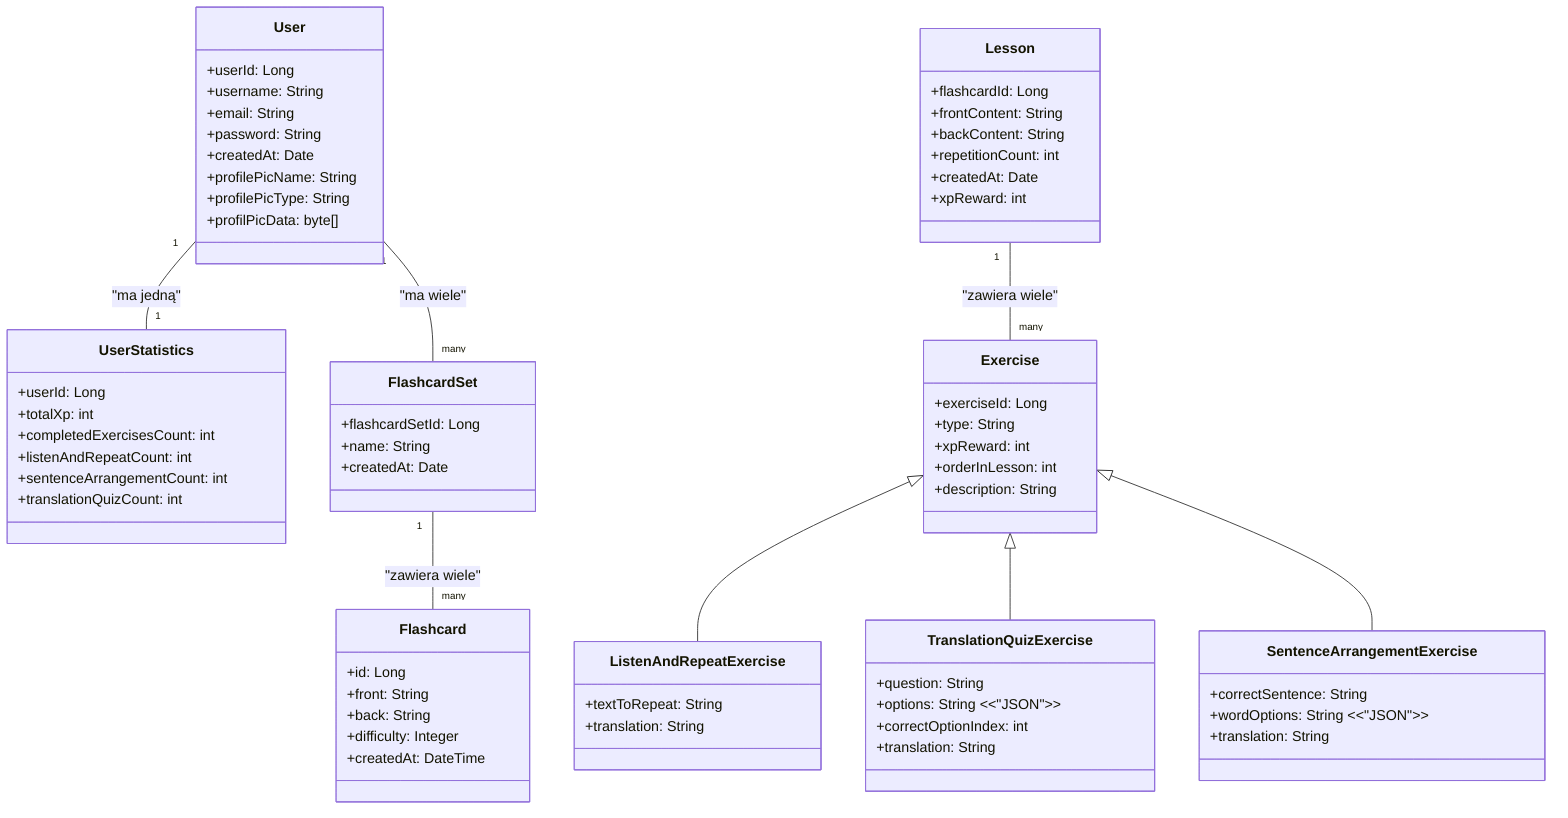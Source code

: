 classDiagram
    class User {
        +userId: Long
        +username: String
        +email: String
        +password: String
        +createdAt: Date
        +profilePicName: String
        +profilePicType: String
        +profilPicData: byte[]
    }
    
    class UserStatistics {
        +userId: Long
        +totalXp: int
        +completedExercisesCount: int
        +listenAndRepeatCount: int
        +sentenceArrangementCount: int
        +translationQuizCount: int
    }
    
    class FlashcardSet {
        +flashcardSetId: Long
        +name: String
        +createdAt: Date
    }
    
    class Flashcard {
        +id: Long
        +front: String
        +back: String
        +difficulty: Integer
        +createdAt: DateTime
    }
    
    class Lesson {
        +flashcardId: Long
        +frontContent: String
        +backContent: String
        +repetitionCount: int
        +createdAt: Date
        +xpReward: int
    }
    
    class Exercise {
        +exerciseId: Long
        +type: String
        +xpReward: int
        +orderInLesson: int
        +description: String
    }
    
    class ListenAndRepeatExercise {
        +textToRepeat: String
        +translation: String
    }
    
    class TranslationQuizExercise {
        +question: String
        +options: String <<"JSON">>
        +correctOptionIndex: int
        +translation: String
    }
    
    class SentenceArrangementExercise {
        +correctSentence: String
        +wordOptions: String <<"JSON">>
        +translation: String
    }

User "1" -- "many" FlashcardSet : "ma wiele"
User "1" -- "1" UserStatistics : "ma jedną"

FlashcardSet "1" -- "many" Flashcard : "zawiera wiele"

Lesson "1" -- "many" Exercise : "zawiera wiele"

Exercise <|-- ListenAndRepeatExercise
Exercise <|-- TranslationQuizExercise
Exercise <|-- SentenceArrangementExercise